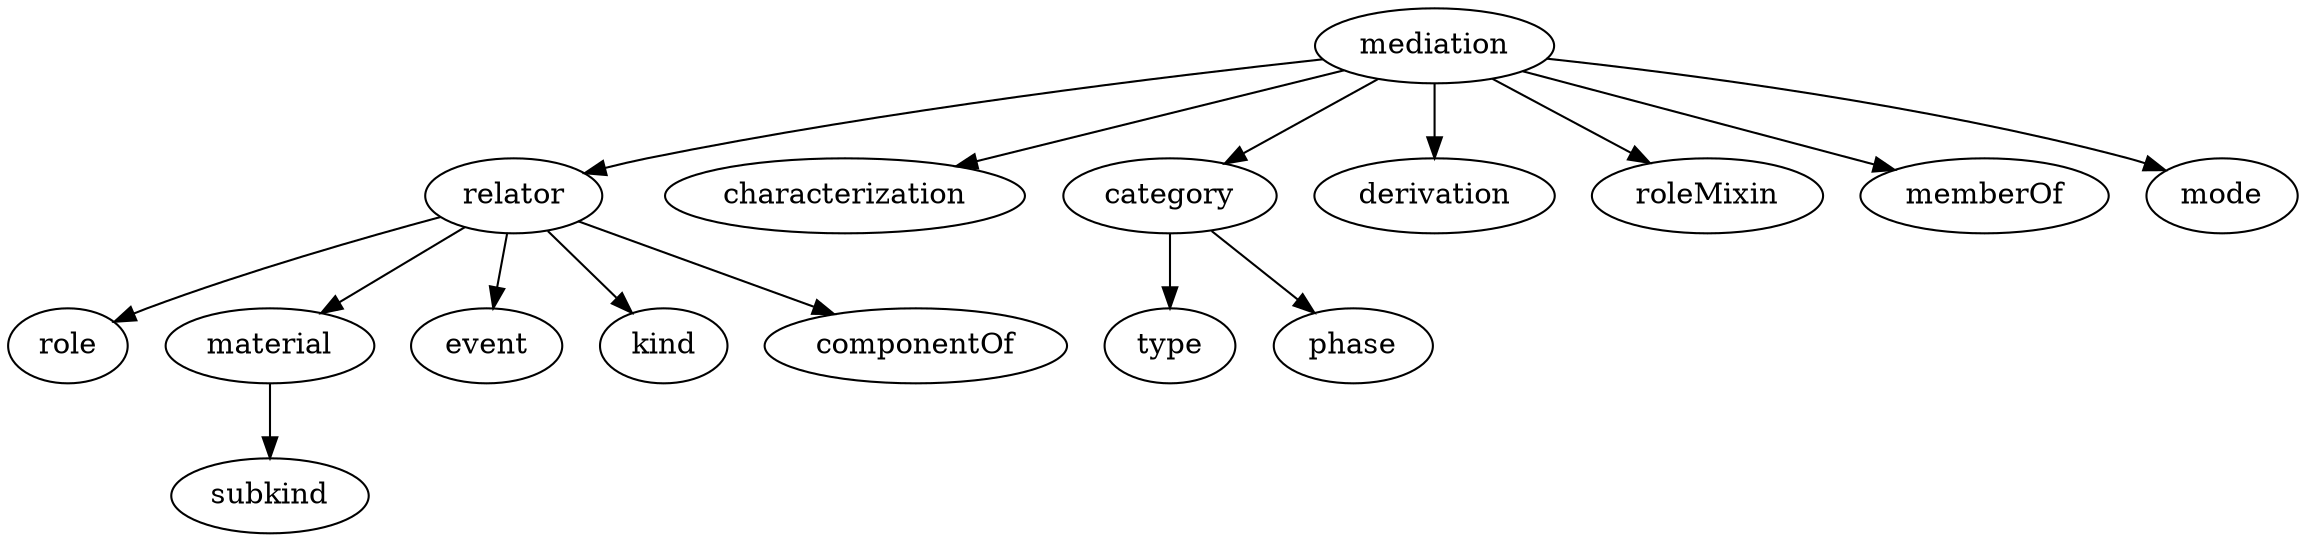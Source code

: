 strict digraph  {
mediation;
relator;
characterization;
category;
derivation;
roleMixin;
memberOf;
mode;
role;
material;
event;
kind;
componentOf;
subkind;
type;
phase;
mediation -> relator;
mediation -> characterization;
mediation -> category;
mediation -> derivation;
mediation -> roleMixin;
mediation -> memberOf;
mediation -> mode;
relator -> role;
relator -> material;
relator -> event;
relator -> kind;
relator -> componentOf;
category -> type;
category -> phase;
material -> subkind;
}
